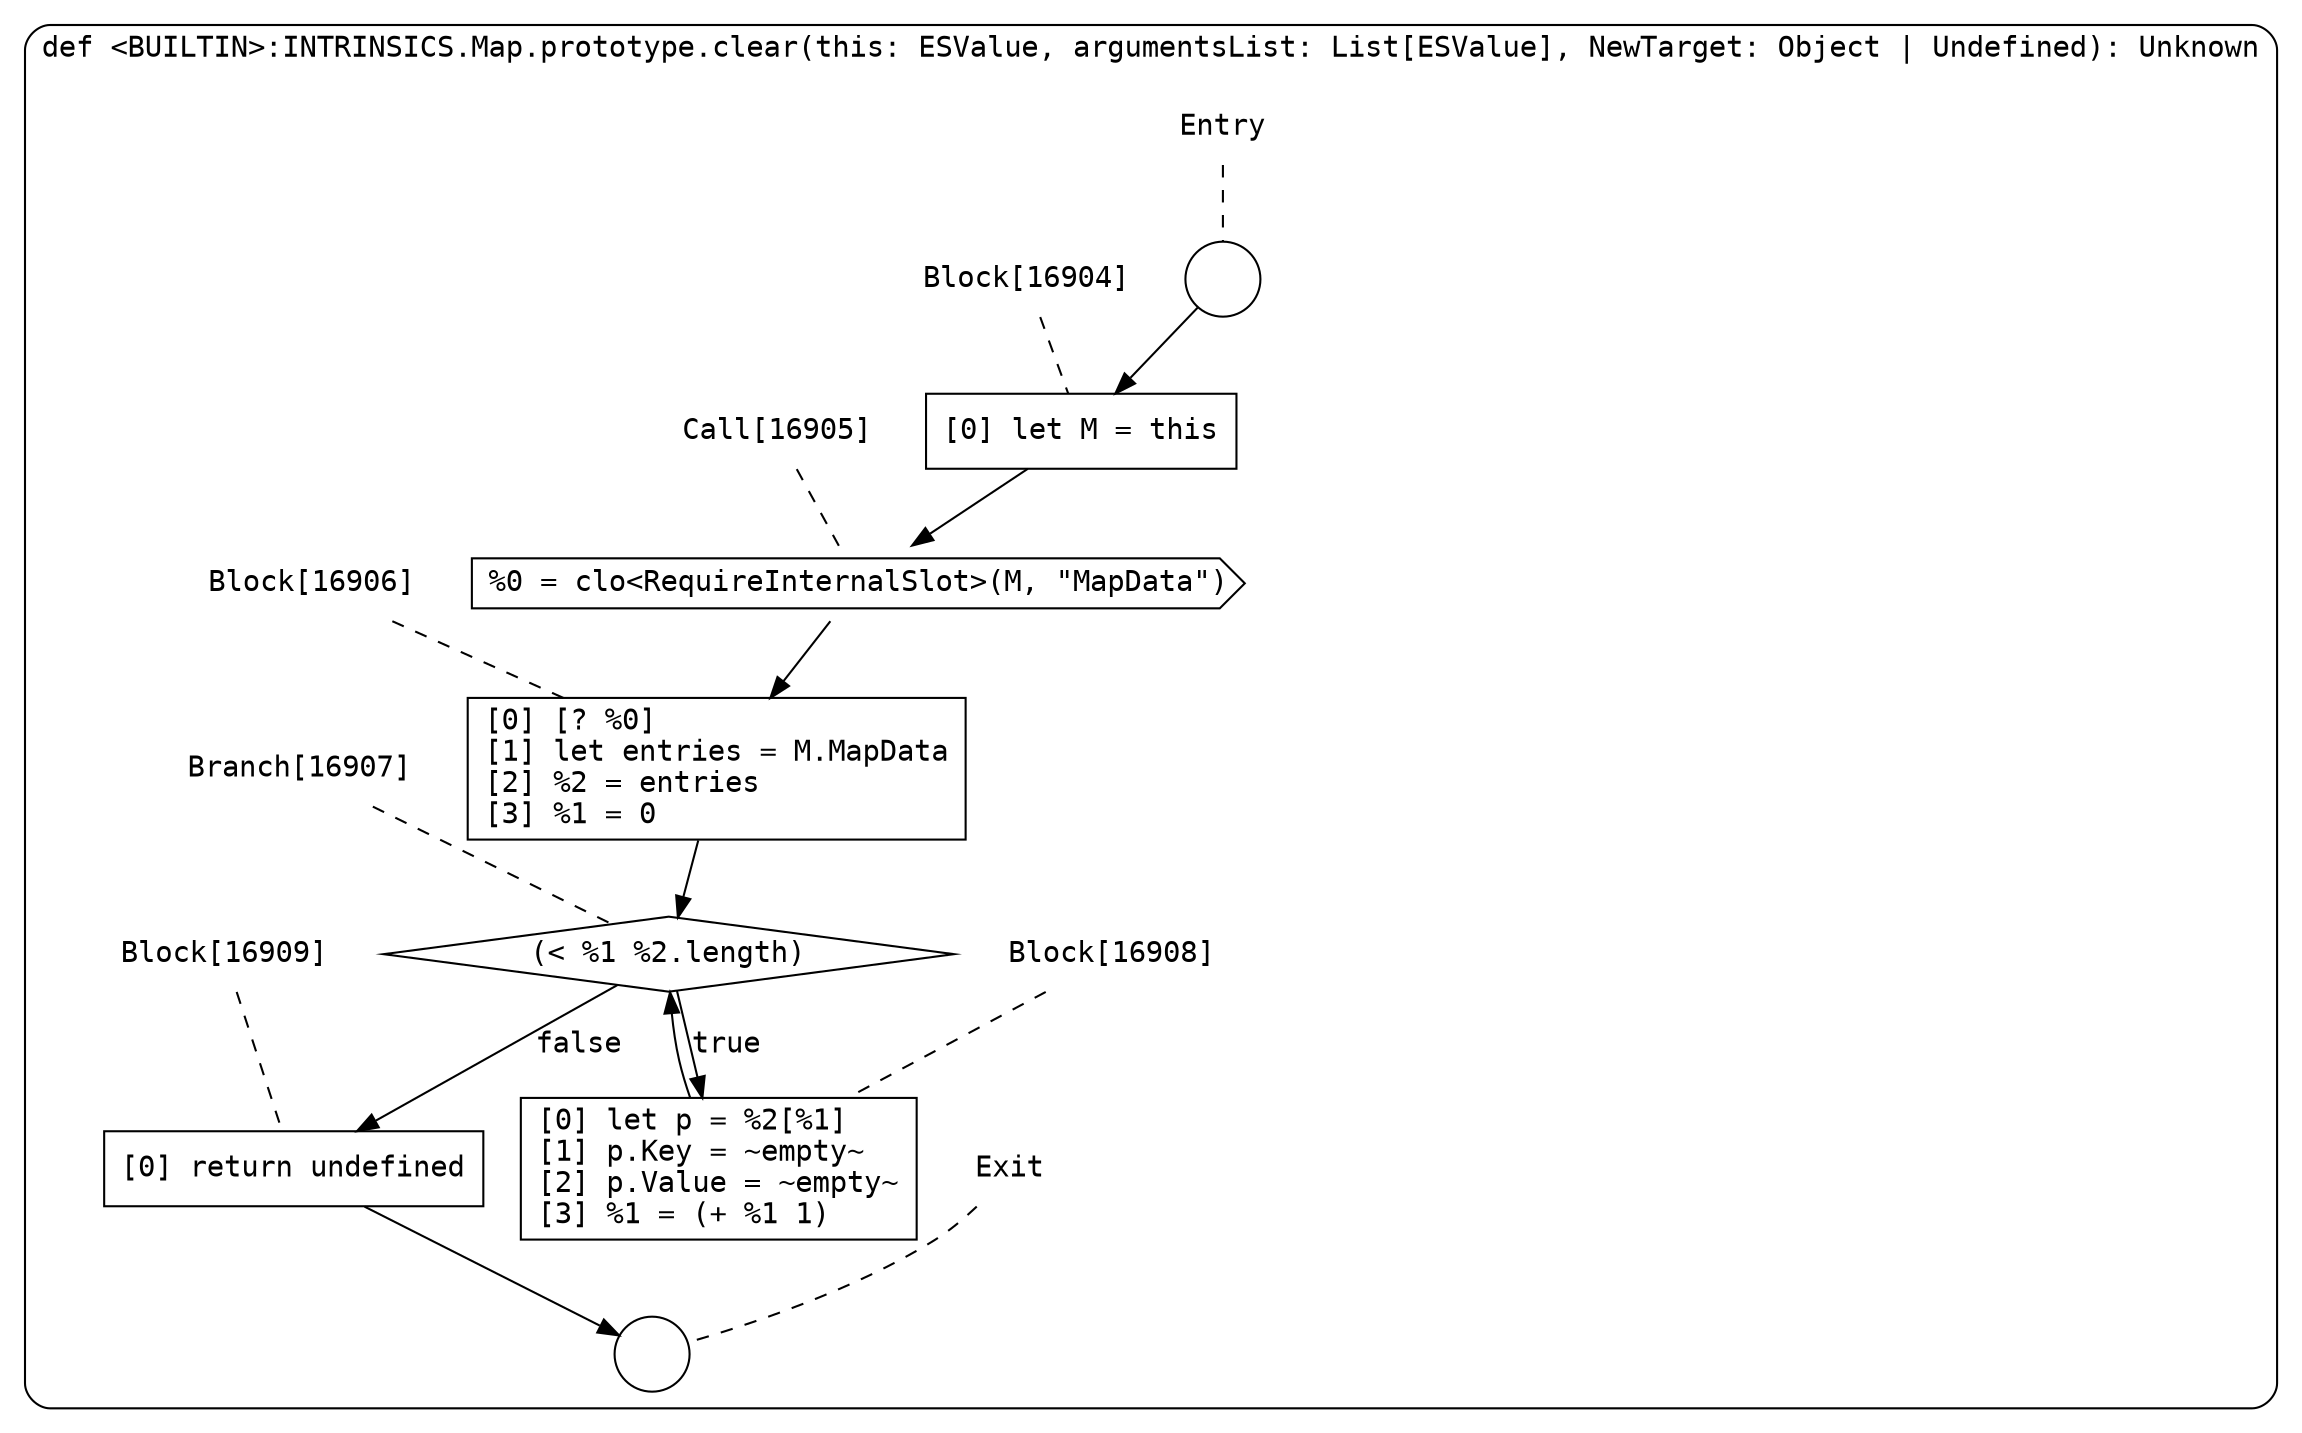 digraph {
  graph [fontname = "Consolas"]
  node [fontname = "Consolas"]
  edge [fontname = "Consolas"]
  subgraph cluster2435 {
    label = "def <BUILTIN>:INTRINSICS.Map.prototype.clear(this: ESValue, argumentsList: List[ESValue], NewTarget: Object | Undefined): Unknown"
    style = rounded
    cluster2435_entry_name [shape=none, label=<<font color="black">Entry</font>>]
    cluster2435_entry_name -> cluster2435_entry [arrowhead=none, color="black", style=dashed]
    cluster2435_entry [shape=circle label=" " color="black" fillcolor="white" style=filled]
    cluster2435_entry -> node16904 [color="black"]
    cluster2435_exit_name [shape=none, label=<<font color="black">Exit</font>>]
    cluster2435_exit_name -> cluster2435_exit [arrowhead=none, color="black", style=dashed]
    cluster2435_exit [shape=circle label=" " color="black" fillcolor="white" style=filled]
    node16904_name [shape=none, label=<<font color="black">Block[16904]</font>>]
    node16904_name -> node16904 [arrowhead=none, color="black", style=dashed]
    node16904 [shape=box, label=<<font color="black">[0] let M = this<BR ALIGN="LEFT"/></font>> color="black" fillcolor="white", style=filled]
    node16904 -> node16905 [color="black"]
    node16905_name [shape=none, label=<<font color="black">Call[16905]</font>>]
    node16905_name -> node16905 [arrowhead=none, color="black", style=dashed]
    node16905 [shape=cds, label=<<font color="black">%0 = clo&lt;RequireInternalSlot&gt;(M, &quot;MapData&quot;)</font>> color="black" fillcolor="white", style=filled]
    node16905 -> node16906 [color="black"]
    node16906_name [shape=none, label=<<font color="black">Block[16906]</font>>]
    node16906_name -> node16906 [arrowhead=none, color="black", style=dashed]
    node16906 [shape=box, label=<<font color="black">[0] [? %0]<BR ALIGN="LEFT"/>[1] let entries = M.MapData<BR ALIGN="LEFT"/>[2] %2 = entries<BR ALIGN="LEFT"/>[3] %1 = 0<BR ALIGN="LEFT"/></font>> color="black" fillcolor="white", style=filled]
    node16906 -> node16907 [color="black"]
    node16907_name [shape=none, label=<<font color="black">Branch[16907]</font>>]
    node16907_name -> node16907 [arrowhead=none, color="black", style=dashed]
    node16907 [shape=diamond, label=<<font color="black">(&lt; %1 %2.length)</font>> color="black" fillcolor="white", style=filled]
    node16907 -> node16908 [label=<<font color="black">true</font>> color="black"]
    node16907 -> node16909 [label=<<font color="black">false</font>> color="black"]
    node16908_name [shape=none, label=<<font color="black">Block[16908]</font>>]
    node16908_name -> node16908 [arrowhead=none, color="black", style=dashed]
    node16908 [shape=box, label=<<font color="black">[0] let p = %2[%1]<BR ALIGN="LEFT"/>[1] p.Key = ~empty~<BR ALIGN="LEFT"/>[2] p.Value = ~empty~<BR ALIGN="LEFT"/>[3] %1 = (+ %1 1)<BR ALIGN="LEFT"/></font>> color="black" fillcolor="white", style=filled]
    node16908 -> node16907 [color="black"]
    node16909_name [shape=none, label=<<font color="black">Block[16909]</font>>]
    node16909_name -> node16909 [arrowhead=none, color="black", style=dashed]
    node16909 [shape=box, label=<<font color="black">[0] return undefined<BR ALIGN="LEFT"/></font>> color="black" fillcolor="white", style=filled]
    node16909 -> cluster2435_exit [color="black"]
  }
}